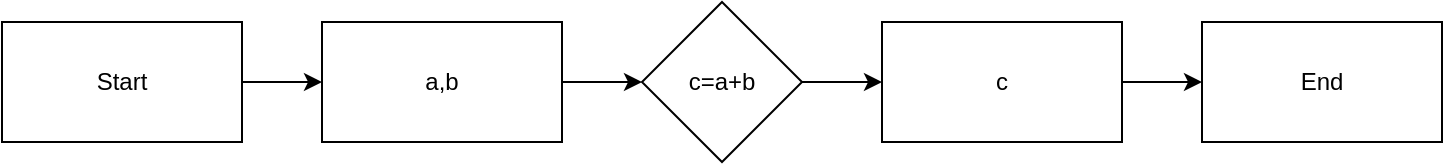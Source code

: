 <mxfile version="25.0.3">
  <diagram id="KUyetaAOYO_Oen-bK6vU" name="Trang-1">
    <mxGraphModel dx="880" dy="468" grid="1" gridSize="10" guides="1" tooltips="1" connect="1" arrows="1" fold="1" page="1" pageScale="1" pageWidth="827" pageHeight="1169" math="0" shadow="0">
      <root>
        <mxCell id="0" />
        <mxCell id="1" parent="0" />
        <mxCell id="F_RJVSUF7ewWjMa-N7ep-6" style="edgeStyle=orthogonalEdgeStyle;rounded=0;orthogonalLoop=1;jettySize=auto;html=1;exitX=1;exitY=0.5;exitDx=0;exitDy=0;entryX=0;entryY=0.5;entryDx=0;entryDy=0;" edge="1" parent="1" source="Jzl4sxlFAShcDCS42P2A-1" target="F_RJVSUF7ewWjMa-N7ep-2">
          <mxGeometry relative="1" as="geometry" />
        </mxCell>
        <mxCell id="Jzl4sxlFAShcDCS42P2A-1" value="a,b" style="rounded=0;whiteSpace=wrap;html=1;" parent="1" vertex="1">
          <mxGeometry x="190" y="320" width="120" height="60" as="geometry" />
        </mxCell>
        <mxCell id="F_RJVSUF7ewWjMa-N7ep-5" style="edgeStyle=orthogonalEdgeStyle;rounded=0;orthogonalLoop=1;jettySize=auto;html=1;exitX=1;exitY=0.5;exitDx=0;exitDy=0;entryX=0;entryY=0.5;entryDx=0;entryDy=0;" edge="1" parent="1" source="Jzl4sxlFAShcDCS42P2A-2" target="Jzl4sxlFAShcDCS42P2A-1">
          <mxGeometry relative="1" as="geometry" />
        </mxCell>
        <mxCell id="Jzl4sxlFAShcDCS42P2A-2" value="Start" style="rounded=0;whiteSpace=wrap;html=1;" parent="1" vertex="1">
          <mxGeometry x="30" y="320" width="120" height="60" as="geometry" />
        </mxCell>
        <mxCell id="F_RJVSUF7ewWjMa-N7ep-7" style="edgeStyle=orthogonalEdgeStyle;rounded=0;orthogonalLoop=1;jettySize=auto;html=1;exitX=1;exitY=0.5;exitDx=0;exitDy=0;entryX=0;entryY=0.5;entryDx=0;entryDy=0;" edge="1" parent="1" source="F_RJVSUF7ewWjMa-N7ep-2" target="F_RJVSUF7ewWjMa-N7ep-3">
          <mxGeometry relative="1" as="geometry" />
        </mxCell>
        <mxCell id="F_RJVSUF7ewWjMa-N7ep-2" value="c=a+b" style="rhombus;whiteSpace=wrap;html=1;" vertex="1" parent="1">
          <mxGeometry x="350" y="310" width="80" height="80" as="geometry" />
        </mxCell>
        <mxCell id="F_RJVSUF7ewWjMa-N7ep-8" style="edgeStyle=orthogonalEdgeStyle;rounded=0;orthogonalLoop=1;jettySize=auto;html=1;exitX=1;exitY=0.5;exitDx=0;exitDy=0;entryX=0;entryY=0.5;entryDx=0;entryDy=0;" edge="1" parent="1" source="F_RJVSUF7ewWjMa-N7ep-3" target="F_RJVSUF7ewWjMa-N7ep-4">
          <mxGeometry relative="1" as="geometry" />
        </mxCell>
        <mxCell id="F_RJVSUF7ewWjMa-N7ep-3" value="c" style="rounded=0;whiteSpace=wrap;html=1;" vertex="1" parent="1">
          <mxGeometry x="470" y="320" width="120" height="60" as="geometry" />
        </mxCell>
        <mxCell id="F_RJVSUF7ewWjMa-N7ep-4" value="End" style="rounded=0;whiteSpace=wrap;html=1;" vertex="1" parent="1">
          <mxGeometry x="630" y="320" width="120" height="60" as="geometry" />
        </mxCell>
      </root>
    </mxGraphModel>
  </diagram>
</mxfile>
